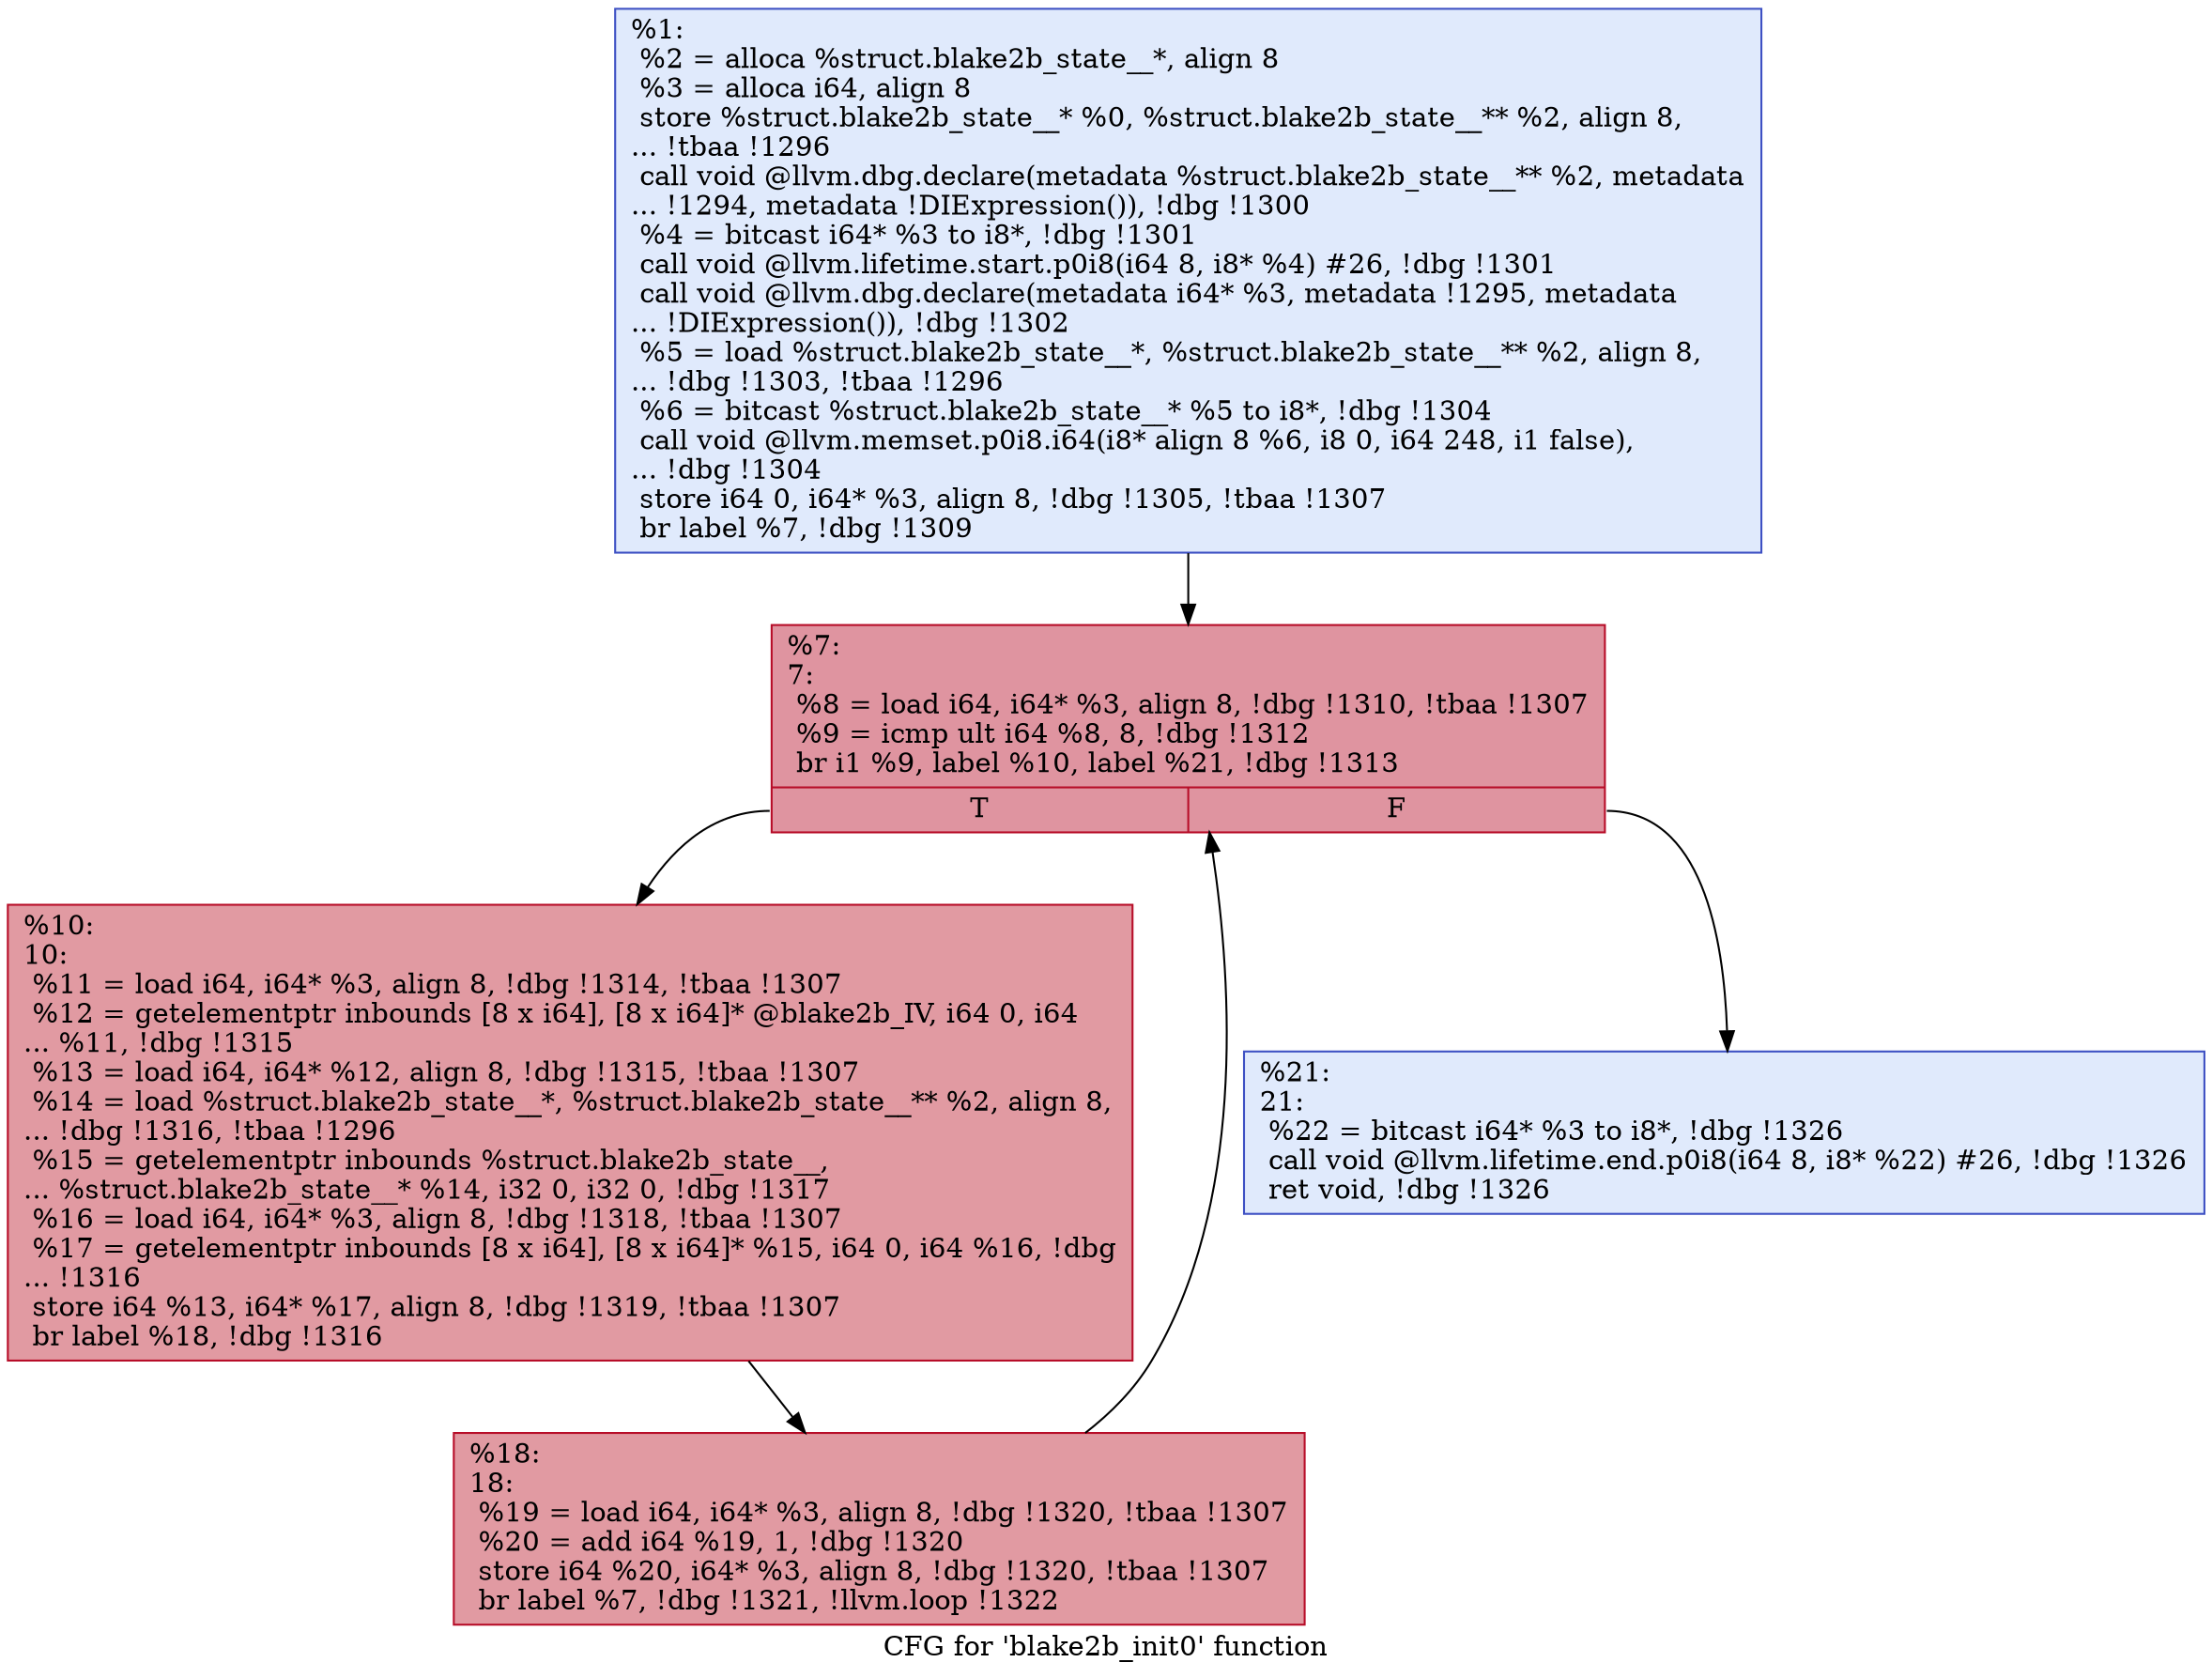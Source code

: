digraph "CFG for 'blake2b_init0' function" {
	label="CFG for 'blake2b_init0' function";

	Node0x1e70460 [shape=record,color="#3d50c3ff", style=filled, fillcolor="#b9d0f970",label="{%1:\l  %2 = alloca %struct.blake2b_state__*, align 8\l  %3 = alloca i64, align 8\l  store %struct.blake2b_state__* %0, %struct.blake2b_state__** %2, align 8,\l... !tbaa !1296\l  call void @llvm.dbg.declare(metadata %struct.blake2b_state__** %2, metadata\l... !1294, metadata !DIExpression()), !dbg !1300\l  %4 = bitcast i64* %3 to i8*, !dbg !1301\l  call void @llvm.lifetime.start.p0i8(i64 8, i8* %4) #26, !dbg !1301\l  call void @llvm.dbg.declare(metadata i64* %3, metadata !1295, metadata\l... !DIExpression()), !dbg !1302\l  %5 = load %struct.blake2b_state__*, %struct.blake2b_state__** %2, align 8,\l... !dbg !1303, !tbaa !1296\l  %6 = bitcast %struct.blake2b_state__* %5 to i8*, !dbg !1304\l  call void @llvm.memset.p0i8.i64(i8* align 8 %6, i8 0, i64 248, i1 false),\l... !dbg !1304\l  store i64 0, i64* %3, align 8, !dbg !1305, !tbaa !1307\l  br label %7, !dbg !1309\l}"];
	Node0x1e70460 -> Node0x1e73070;
	Node0x1e73070 [shape=record,color="#b70d28ff", style=filled, fillcolor="#b70d2870",label="{%7:\l7:                                                \l  %8 = load i64, i64* %3, align 8, !dbg !1310, !tbaa !1307\l  %9 = icmp ult i64 %8, 8, !dbg !1312\l  br i1 %9, label %10, label %21, !dbg !1313\l|{<s0>T|<s1>F}}"];
	Node0x1e73070:s0 -> Node0x1e730c0;
	Node0x1e73070:s1 -> Node0x1e73160;
	Node0x1e730c0 [shape=record,color="#b70d28ff", style=filled, fillcolor="#bb1b2c70",label="{%10:\l10:                                               \l  %11 = load i64, i64* %3, align 8, !dbg !1314, !tbaa !1307\l  %12 = getelementptr inbounds [8 x i64], [8 x i64]* @blake2b_IV, i64 0, i64\l... %11, !dbg !1315\l  %13 = load i64, i64* %12, align 8, !dbg !1315, !tbaa !1307\l  %14 = load %struct.blake2b_state__*, %struct.blake2b_state__** %2, align 8,\l... !dbg !1316, !tbaa !1296\l  %15 = getelementptr inbounds %struct.blake2b_state__,\l... %struct.blake2b_state__* %14, i32 0, i32 0, !dbg !1317\l  %16 = load i64, i64* %3, align 8, !dbg !1318, !tbaa !1307\l  %17 = getelementptr inbounds [8 x i64], [8 x i64]* %15, i64 0, i64 %16, !dbg\l... !1316\l  store i64 %13, i64* %17, align 8, !dbg !1319, !tbaa !1307\l  br label %18, !dbg !1316\l}"];
	Node0x1e730c0 -> Node0x1e73110;
	Node0x1e73110 [shape=record,color="#b70d28ff", style=filled, fillcolor="#bb1b2c70",label="{%18:\l18:                                               \l  %19 = load i64, i64* %3, align 8, !dbg !1320, !tbaa !1307\l  %20 = add i64 %19, 1, !dbg !1320\l  store i64 %20, i64* %3, align 8, !dbg !1320, !tbaa !1307\l  br label %7, !dbg !1321, !llvm.loop !1322\l}"];
	Node0x1e73110 -> Node0x1e73070;
	Node0x1e73160 [shape=record,color="#3d50c3ff", style=filled, fillcolor="#b9d0f970",label="{%21:\l21:                                               \l  %22 = bitcast i64* %3 to i8*, !dbg !1326\l  call void @llvm.lifetime.end.p0i8(i64 8, i8* %22) #26, !dbg !1326\l  ret void, !dbg !1326\l}"];
}
